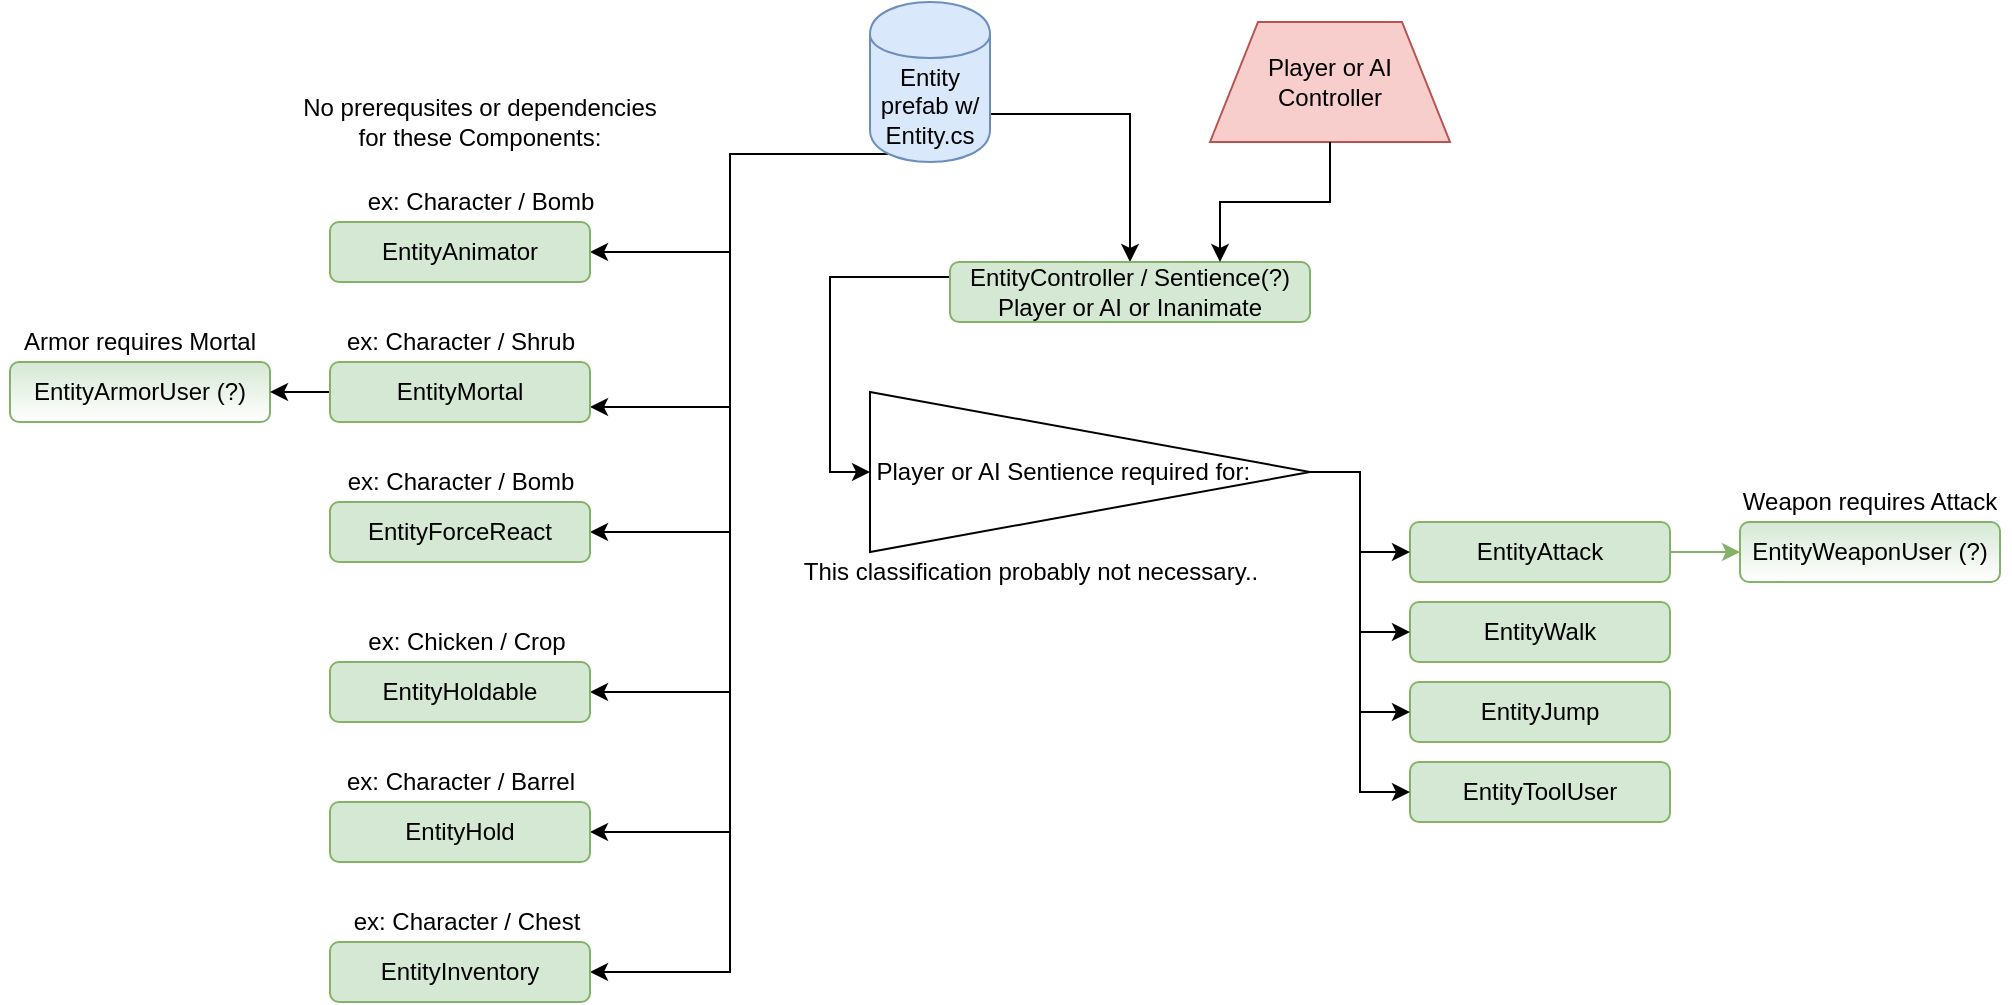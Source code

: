 <mxfile version="12.9.3" type="device"><diagram id="ZDUvUokbWpQwSmJDoD0-" name="Page-1"><mxGraphModel dx="1086" dy="806" grid="1" gridSize="10" guides="1" tooltips="1" connect="1" arrows="1" fold="1" page="1" pageScale="1" pageWidth="1200" pageHeight="1100" math="0" shadow="0"><root><mxCell id="0"/><mxCell id="1" parent="0"/><mxCell id="2rZjldLuqwVI3vDtF0M5-31" style="edgeStyle=orthogonalEdgeStyle;rounded=0;orthogonalLoop=1;jettySize=auto;html=1;exitX=1;exitY=0.7;exitDx=0;exitDy=0;entryX=0.5;entryY=0;entryDx=0;entryDy=0;" edge="1" parent="1" source="2rZjldLuqwVI3vDtF0M5-1" target="2rZjldLuqwVI3vDtF0M5-11"><mxGeometry relative="1" as="geometry"/></mxCell><mxCell id="2rZjldLuqwVI3vDtF0M5-33" style="edgeStyle=orthogonalEdgeStyle;rounded=0;orthogonalLoop=1;jettySize=auto;html=1;exitX=0.15;exitY=0.95;exitDx=0;exitDy=0;exitPerimeter=0;entryX=1;entryY=0.5;entryDx=0;entryDy=0;" edge="1" parent="1" source="2rZjldLuqwVI3vDtF0M5-1" target="2rZjldLuqwVI3vDtF0M5-16"><mxGeometry relative="1" as="geometry"/></mxCell><mxCell id="2rZjldLuqwVI3vDtF0M5-34" style="edgeStyle=orthogonalEdgeStyle;rounded=0;orthogonalLoop=1;jettySize=auto;html=1;exitX=0.15;exitY=0.95;exitDx=0;exitDy=0;exitPerimeter=0;entryX=1;entryY=0.75;entryDx=0;entryDy=0;" edge="1" parent="1" source="2rZjldLuqwVI3vDtF0M5-1" target="2rZjldLuqwVI3vDtF0M5-15"><mxGeometry relative="1" as="geometry"/></mxCell><mxCell id="2rZjldLuqwVI3vDtF0M5-35" style="edgeStyle=orthogonalEdgeStyle;rounded=0;orthogonalLoop=1;jettySize=auto;html=1;exitX=0.15;exitY=0.95;exitDx=0;exitDy=0;exitPerimeter=0;entryX=1;entryY=0.5;entryDx=0;entryDy=0;" edge="1" parent="1" source="2rZjldLuqwVI3vDtF0M5-1" target="2rZjldLuqwVI3vDtF0M5-14"><mxGeometry relative="1" as="geometry"/></mxCell><mxCell id="2rZjldLuqwVI3vDtF0M5-36" style="edgeStyle=orthogonalEdgeStyle;rounded=0;orthogonalLoop=1;jettySize=auto;html=1;exitX=0.15;exitY=0.95;exitDx=0;exitDy=0;exitPerimeter=0;entryX=1;entryY=0.5;entryDx=0;entryDy=0;" edge="1" parent="1" source="2rZjldLuqwVI3vDtF0M5-1" target="2rZjldLuqwVI3vDtF0M5-13"><mxGeometry relative="1" as="geometry"/></mxCell><mxCell id="2rZjldLuqwVI3vDtF0M5-37" style="edgeStyle=orthogonalEdgeStyle;rounded=0;orthogonalLoop=1;jettySize=auto;html=1;exitX=0.15;exitY=0.95;exitDx=0;exitDy=0;exitPerimeter=0;entryX=1;entryY=0.5;entryDx=0;entryDy=0;" edge="1" parent="1" source="2rZjldLuqwVI3vDtF0M5-1" target="2rZjldLuqwVI3vDtF0M5-12"><mxGeometry relative="1" as="geometry"/></mxCell><mxCell id="2rZjldLuqwVI3vDtF0M5-56" style="edgeStyle=orthogonalEdgeStyle;rounded=0;orthogonalLoop=1;jettySize=auto;html=1;exitX=0.15;exitY=0.95;exitDx=0;exitDy=0;exitPerimeter=0;entryX=1;entryY=0.5;entryDx=0;entryDy=0;" edge="1" parent="1" source="2rZjldLuqwVI3vDtF0M5-1" target="2rZjldLuqwVI3vDtF0M5-4"><mxGeometry relative="1" as="geometry"/></mxCell><mxCell id="2rZjldLuqwVI3vDtF0M5-1" value="Entity prefab w/ Entity.cs" style="shape=cylinder;whiteSpace=wrap;html=1;boundedLbl=1;backgroundOutline=1;fillColor=#dae8fc;strokeColor=#6c8ebf;" vertex="1" parent="1"><mxGeometry x="470" y="80" width="60" height="80" as="geometry"/></mxCell><mxCell id="2rZjldLuqwVI3vDtF0M5-4" value="EntityInventory" style="rounded=1;whiteSpace=wrap;html=1;fillColor=#d5e8d4;strokeColor=#82b366;" vertex="1" parent="1"><mxGeometry x="200" y="550" width="130" height="30" as="geometry"/></mxCell><mxCell id="2rZjldLuqwVI3vDtF0M5-5" value="EntityArmorUser (?)" style="rounded=1;whiteSpace=wrap;html=1;fillColor=#d5e8d4;strokeColor=#82b366;gradientColor=#ffffff;" vertex="1" parent="1"><mxGeometry x="40" y="260" width="130" height="30" as="geometry"/></mxCell><mxCell id="2rZjldLuqwVI3vDtF0M5-6" value="EntityWeaponUser (?)" style="rounded=1;whiteSpace=wrap;html=1;fillColor=#d5e8d4;strokeColor=#82b366;gradientColor=#ffffff;" vertex="1" parent="1"><mxGeometry x="905" y="340" width="130" height="30" as="geometry"/></mxCell><mxCell id="2rZjldLuqwVI3vDtF0M5-7" value="EntityToolUser" style="rounded=1;whiteSpace=wrap;html=1;fillColor=#d5e8d4;strokeColor=#82b366;" vertex="1" parent="1"><mxGeometry x="740" y="460" width="130" height="30" as="geometry"/></mxCell><mxCell id="2rZjldLuqwVI3vDtF0M5-8" value="EntityJump" style="rounded=1;whiteSpace=wrap;html=1;fillColor=#d5e8d4;strokeColor=#82b366;" vertex="1" parent="1"><mxGeometry x="740" y="420" width="130" height="30" as="geometry"/></mxCell><mxCell id="2rZjldLuqwVI3vDtF0M5-9" value="EntityWalk" style="rounded=1;whiteSpace=wrap;html=1;fillColor=#d5e8d4;strokeColor=#82b366;" vertex="1" parent="1"><mxGeometry x="740" y="380" width="130" height="30" as="geometry"/></mxCell><mxCell id="2rZjldLuqwVI3vDtF0M5-44" style="edgeStyle=orthogonalEdgeStyle;rounded=0;orthogonalLoop=1;jettySize=auto;html=1;exitX=1;exitY=0.5;exitDx=0;exitDy=0;entryX=0;entryY=0.5;entryDx=0;entryDy=0;fillColor=#d5e8d4;strokeColor=#82b366;" edge="1" parent="1" source="2rZjldLuqwVI3vDtF0M5-10" target="2rZjldLuqwVI3vDtF0M5-6"><mxGeometry relative="1" as="geometry"/></mxCell><mxCell id="2rZjldLuqwVI3vDtF0M5-10" value="EntityAttack" style="rounded=1;whiteSpace=wrap;html=1;fillColor=#d5e8d4;strokeColor=#82b366;" vertex="1" parent="1"><mxGeometry x="740" y="340" width="130" height="30" as="geometry"/></mxCell><mxCell id="2rZjldLuqwVI3vDtF0M5-30" style="edgeStyle=orthogonalEdgeStyle;rounded=0;orthogonalLoop=1;jettySize=auto;html=1;exitX=0;exitY=0.25;exitDx=0;exitDy=0;entryX=0;entryY=0.5;entryDx=0;entryDy=0;" edge="1" parent="1" source="2rZjldLuqwVI3vDtF0M5-11" target="2rZjldLuqwVI3vDtF0M5-27"><mxGeometry relative="1" as="geometry"/></mxCell><mxCell id="2rZjldLuqwVI3vDtF0M5-11" value="EntityController / Sentience(?)&lt;br&gt;Player or AI or Inanimate" style="rounded=1;whiteSpace=wrap;html=1;fillColor=#d5e8d4;strokeColor=#82b366;" vertex="1" parent="1"><mxGeometry x="510" y="210" width="180" height="30" as="geometry"/></mxCell><mxCell id="2rZjldLuqwVI3vDtF0M5-12" value="EntityHold" style="rounded=1;whiteSpace=wrap;html=1;fillColor=#d5e8d4;strokeColor=#82b366;" vertex="1" parent="1"><mxGeometry x="200" y="480" width="130" height="30" as="geometry"/></mxCell><mxCell id="2rZjldLuqwVI3vDtF0M5-13" value="EntityHoldable" style="rounded=1;whiteSpace=wrap;html=1;fillColor=#d5e8d4;strokeColor=#82b366;" vertex="1" parent="1"><mxGeometry x="200" y="410" width="130" height="30" as="geometry"/></mxCell><mxCell id="2rZjldLuqwVI3vDtF0M5-14" value="EntityForceReact" style="rounded=1;whiteSpace=wrap;html=1;fillColor=#d5e8d4;strokeColor=#82b366;" vertex="1" parent="1"><mxGeometry x="200" y="330" width="130" height="30" as="geometry"/></mxCell><mxCell id="2rZjldLuqwVI3vDtF0M5-50" style="edgeStyle=orthogonalEdgeStyle;rounded=0;orthogonalLoop=1;jettySize=auto;html=1;exitX=0;exitY=0.5;exitDx=0;exitDy=0;" edge="1" parent="1" source="2rZjldLuqwVI3vDtF0M5-15" target="2rZjldLuqwVI3vDtF0M5-5"><mxGeometry relative="1" as="geometry"/></mxCell><mxCell id="2rZjldLuqwVI3vDtF0M5-15" value="EntityMortal" style="rounded=1;whiteSpace=wrap;html=1;fillColor=#d5e8d4;strokeColor=#82b366;" vertex="1" parent="1"><mxGeometry x="200" y="260" width="130" height="30" as="geometry"/></mxCell><mxCell id="2rZjldLuqwVI3vDtF0M5-16" value="EntityAnimator" style="rounded=1;whiteSpace=wrap;html=1;fillColor=#d5e8d4;strokeColor=#82b366;" vertex="1" parent="1"><mxGeometry x="200" y="190" width="130" height="30" as="geometry"/></mxCell><mxCell id="2rZjldLuqwVI3vDtF0M5-24" value="No prerequsites or dependencies for these Components:" style="text;html=1;strokeColor=none;fillColor=none;align=center;verticalAlign=middle;whiteSpace=wrap;rounded=0;" vertex="1" parent="1"><mxGeometry x="180" y="130" width="190" height="20" as="geometry"/></mxCell><mxCell id="2rZjldLuqwVI3vDtF0M5-39" style="edgeStyle=orthogonalEdgeStyle;rounded=0;orthogonalLoop=1;jettySize=auto;html=1;exitX=1;exitY=0.5;exitDx=0;exitDy=0;entryX=0;entryY=0.5;entryDx=0;entryDy=0;" edge="1" parent="1" source="2rZjldLuqwVI3vDtF0M5-27" target="2rZjldLuqwVI3vDtF0M5-10"><mxGeometry relative="1" as="geometry"/></mxCell><mxCell id="2rZjldLuqwVI3vDtF0M5-40" style="edgeStyle=orthogonalEdgeStyle;rounded=0;orthogonalLoop=1;jettySize=auto;html=1;exitX=1;exitY=0.5;exitDx=0;exitDy=0;entryX=0;entryY=0.5;entryDx=0;entryDy=0;" edge="1" parent="1" source="2rZjldLuqwVI3vDtF0M5-27" target="2rZjldLuqwVI3vDtF0M5-9"><mxGeometry relative="1" as="geometry"/></mxCell><mxCell id="2rZjldLuqwVI3vDtF0M5-41" style="edgeStyle=orthogonalEdgeStyle;rounded=0;orthogonalLoop=1;jettySize=auto;html=1;exitX=1;exitY=0.5;exitDx=0;exitDy=0;entryX=0;entryY=0.5;entryDx=0;entryDy=0;" edge="1" parent="1" source="2rZjldLuqwVI3vDtF0M5-27" target="2rZjldLuqwVI3vDtF0M5-8"><mxGeometry relative="1" as="geometry"/></mxCell><mxCell id="2rZjldLuqwVI3vDtF0M5-42" style="edgeStyle=orthogonalEdgeStyle;rounded=0;orthogonalLoop=1;jettySize=auto;html=1;exitX=1;exitY=0.5;exitDx=0;exitDy=0;entryX=0;entryY=0.5;entryDx=0;entryDy=0;" edge="1" parent="1" source="2rZjldLuqwVI3vDtF0M5-27" target="2rZjldLuqwVI3vDtF0M5-7"><mxGeometry relative="1" as="geometry"/></mxCell><mxCell id="2rZjldLuqwVI3vDtF0M5-27" value="Player or AI Sentience required for:&amp;nbsp; &amp;nbsp; &amp;nbsp; &amp;nbsp;&amp;nbsp;" style="triangle;whiteSpace=wrap;html=1;" vertex="1" parent="1"><mxGeometry x="470" y="275" width="220" height="80" as="geometry"/></mxCell><mxCell id="2rZjldLuqwVI3vDtF0M5-49" value="Weapon requires Attack" style="text;html=1;strokeColor=none;fillColor=none;align=center;verticalAlign=middle;whiteSpace=wrap;rounded=0;" vertex="1" parent="1"><mxGeometry x="900" y="320" width="140" height="20" as="geometry"/></mxCell><mxCell id="2rZjldLuqwVI3vDtF0M5-51" value="Armor requires Mortal" style="text;html=1;strokeColor=none;fillColor=none;align=center;verticalAlign=middle;whiteSpace=wrap;rounded=0;" vertex="1" parent="1"><mxGeometry x="35" y="240" width="140" height="20" as="geometry"/></mxCell><mxCell id="2rZjldLuqwVI3vDtF0M5-53" value="Player or AI&lt;br&gt;Controller" style="shape=trapezoid;perimeter=trapezoidPerimeter;whiteSpace=wrap;html=1;fillColor=#f8cecc;strokeColor=#b85450;" vertex="1" parent="1"><mxGeometry x="640" y="90" width="120" height="60" as="geometry"/></mxCell><mxCell id="2rZjldLuqwVI3vDtF0M5-54" style="edgeStyle=orthogonalEdgeStyle;rounded=0;orthogonalLoop=1;jettySize=auto;html=1;exitX=0.5;exitY=1;exitDx=0;exitDy=0;entryX=0.75;entryY=0;entryDx=0;entryDy=0;" edge="1" parent="1" source="2rZjldLuqwVI3vDtF0M5-53" target="2rZjldLuqwVI3vDtF0M5-11"><mxGeometry relative="1" as="geometry"/></mxCell><mxCell id="2rZjldLuqwVI3vDtF0M5-57" value="ex: Character / Shrub" style="text;html=1;align=center;verticalAlign=middle;resizable=0;points=[];autosize=1;" vertex="1" parent="1"><mxGeometry x="200" y="240" width="130" height="20" as="geometry"/></mxCell><mxCell id="2rZjldLuqwVI3vDtF0M5-60" value="ex:&amp;nbsp;Character / Bomb" style="text;html=1;align=center;verticalAlign=middle;resizable=0;points=[];autosize=1;" vertex="1" parent="1"><mxGeometry x="200" y="310" width="130" height="20" as="geometry"/></mxCell><mxCell id="2rZjldLuqwVI3vDtF0M5-62" value="ex:&amp;nbsp;Chicken / Crop" style="text;html=1;align=center;verticalAlign=middle;resizable=0;points=[];autosize=1;" vertex="1" parent="1"><mxGeometry x="213" y="390" width="110" height="20" as="geometry"/></mxCell><mxCell id="2rZjldLuqwVI3vDtF0M5-63" value="ex:&amp;nbsp;Character / Barrel" style="text;html=1;align=center;verticalAlign=middle;resizable=0;points=[];autosize=1;" vertex="1" parent="1"><mxGeometry x="200" y="460" width="130" height="20" as="geometry"/></mxCell><mxCell id="2rZjldLuqwVI3vDtF0M5-64" value="ex:&amp;nbsp;Character / Chest" style="text;html=1;align=center;verticalAlign=middle;resizable=0;points=[];autosize=1;" vertex="1" parent="1"><mxGeometry x="203" y="530" width="130" height="20" as="geometry"/></mxCell><mxCell id="2rZjldLuqwVI3vDtF0M5-65" value="ex: Character / Bomb" style="text;html=1;align=center;verticalAlign=middle;resizable=0;points=[];autosize=1;" vertex="1" parent="1"><mxGeometry x="210" y="170" width="130" height="20" as="geometry"/></mxCell><mxCell id="2rZjldLuqwVI3vDtF0M5-66" value="This classification probably not necessary.." style="text;html=1;align=center;verticalAlign=middle;resizable=0;points=[];autosize=1;" vertex="1" parent="1"><mxGeometry x="430" y="355" width="240" height="20" as="geometry"/></mxCell></root></mxGraphModel></diagram></mxfile>